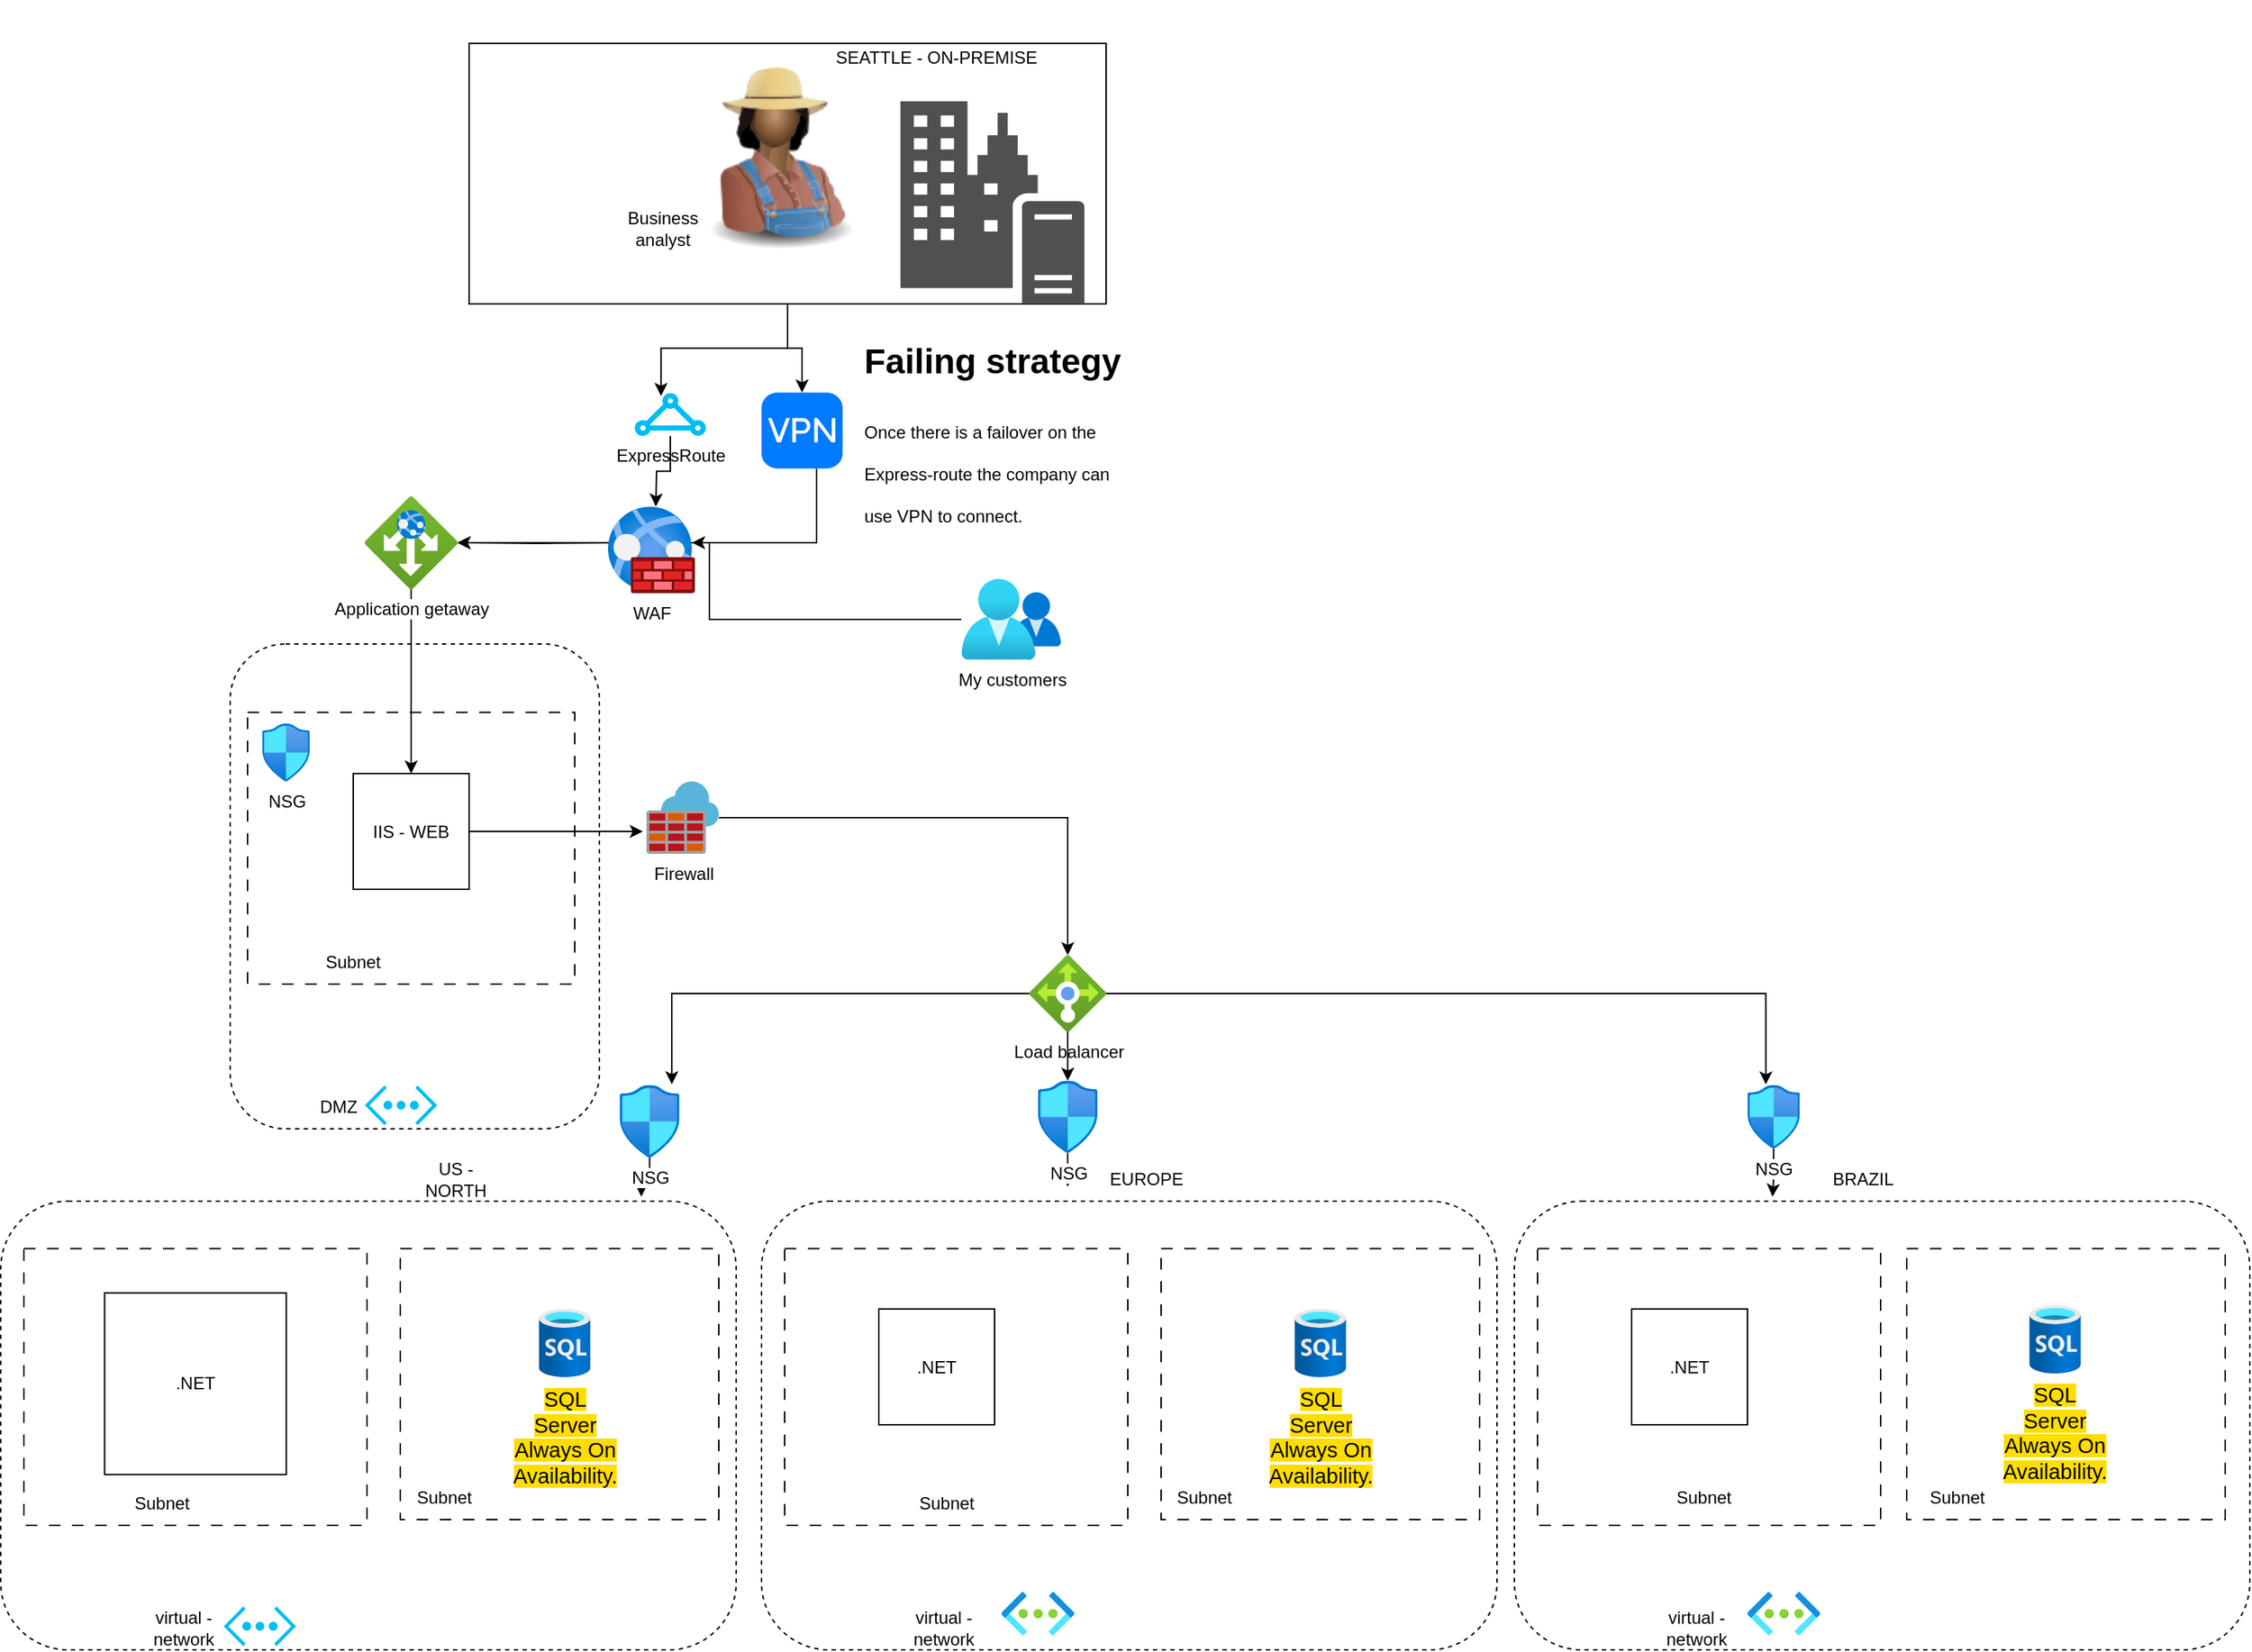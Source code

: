 <mxfile version="22.1.11" type="github">
  <diagram name="Page-1" id="91qA87hdiszA3aOv8GyX">
    <mxGraphModel dx="2927" dy="2325" grid="1" gridSize="10" guides="1" tooltips="1" connect="1" arrows="1" fold="1" page="1" pageScale="1" pageWidth="827" pageHeight="1169" math="0" shadow="0">
      <root>
        <mxCell id="0" />
        <mxCell id="1" parent="0" />
        <mxCell id="9Iidg85aKy6UL-_RCno8-112" style="edgeStyle=orthogonalEdgeStyle;rounded=0;orthogonalLoop=1;jettySize=auto;html=1;" edge="1" parent="1" source="9Iidg85aKy6UL-_RCno8-90" target="9Iidg85aKy6UL-_RCno8-105">
          <mxGeometry relative="1" as="geometry" />
        </mxCell>
        <mxCell id="9Iidg85aKy6UL-_RCno8-90" value="" style="rounded=0;whiteSpace=wrap;html=1;" vertex="1" parent="1">
          <mxGeometry x="200" y="-90" width="440" height="180" as="geometry" />
        </mxCell>
        <mxCell id="9Iidg85aKy6UL-_RCno8-50" value="" style="rounded=1;whiteSpace=wrap;html=1;dashed=1;" vertex="1" parent="1">
          <mxGeometry x="35" y="325" width="255" height="335" as="geometry" />
        </mxCell>
        <mxCell id="9Iidg85aKy6UL-_RCno8-4" value="" style="rounded=1;whiteSpace=wrap;html=1;dashed=1;" vertex="1" parent="1">
          <mxGeometry x="-123.5" y="710" width="508" height="310" as="geometry" />
        </mxCell>
        <mxCell id="9Iidg85aKy6UL-_RCno8-10" value="" style="rounded=0;whiteSpace=wrap;html=1;dashed=1;dashPattern=8 8;" vertex="1" parent="1">
          <mxGeometry x="47" y="372.25" width="226" height="187.75" as="geometry" />
        </mxCell>
        <mxCell id="9Iidg85aKy6UL-_RCno8-8" value="" style="rounded=0;whiteSpace=wrap;html=1;dashed=1;dashPattern=8 8;" vertex="1" parent="1">
          <mxGeometry x="-107.5" y="742.75" width="237" height="191.25" as="geometry" />
        </mxCell>
        <mxCell id="9Iidg85aKy6UL-_RCno8-6" value="" style="rounded=0;whiteSpace=wrap;html=1;dashed=1;dashPattern=8 8;" vertex="1" parent="1">
          <mxGeometry x="152.5" y="742.75" width="220" height="187.25" as="geometry" />
        </mxCell>
        <mxCell id="9Iidg85aKy6UL-_RCno8-1" value="IIS - WEB" style="whiteSpace=wrap;html=1;aspect=fixed;" vertex="1" parent="1">
          <mxGeometry x="120" y="414.5" width="80" height="80" as="geometry" />
        </mxCell>
        <mxCell id="9Iidg85aKy6UL-_RCno8-2" value=".NET" style="whiteSpace=wrap;html=1;aspect=fixed;" vertex="1" parent="1">
          <mxGeometry x="-51.75" y="773.38" width="125.5" height="125.5" as="geometry" />
        </mxCell>
        <mxCell id="9Iidg85aKy6UL-_RCno8-5" value="virtual - network&lt;br&gt;" style="text;strokeColor=none;align=center;fillColor=none;html=1;verticalAlign=middle;whiteSpace=wrap;rounded=0;" vertex="1" parent="1">
          <mxGeometry x="-27.5" y="990" width="60" height="30" as="geometry" />
        </mxCell>
        <mxCell id="9Iidg85aKy6UL-_RCno8-7" value="Subnet" style="text;strokeColor=none;align=center;fillColor=none;html=1;verticalAlign=middle;whiteSpace=wrap;rounded=0;" vertex="1" parent="1">
          <mxGeometry x="152.5" y="900" width="60" height="30" as="geometry" />
        </mxCell>
        <mxCell id="9Iidg85aKy6UL-_RCno8-9" value="Subnet" style="text;strokeColor=none;align=center;fillColor=none;html=1;verticalAlign=middle;whiteSpace=wrap;rounded=0;" vertex="1" parent="1">
          <mxGeometry x="-42.5" y="904" width="60" height="30" as="geometry" />
        </mxCell>
        <mxCell id="9Iidg85aKy6UL-_RCno8-11" value="Subnet" style="text;strokeColor=none;align=center;fillColor=none;html=1;verticalAlign=middle;whiteSpace=wrap;rounded=0;" vertex="1" parent="1">
          <mxGeometry x="90" y="530" width="60" height="30" as="geometry" />
        </mxCell>
        <mxCell id="9Iidg85aKy6UL-_RCno8-20" style="edgeStyle=orthogonalEdgeStyle;rounded=0;orthogonalLoop=1;jettySize=auto;html=1;" edge="1" parent="1" source="9Iidg85aKy6UL-_RCno8-25">
          <mxGeometry relative="1" as="geometry">
            <mxPoint x="415.5" y="23.0" as="sourcePoint" />
            <mxPoint x="329" y="230" as="targetPoint" />
          </mxGeometry>
        </mxCell>
        <mxCell id="9Iidg85aKy6UL-_RCno8-37" style="edgeStyle=orthogonalEdgeStyle;rounded=0;orthogonalLoop=1;jettySize=auto;html=1;" edge="1" parent="1" target="9Iidg85aKy6UL-_RCno8-35">
          <mxGeometry relative="1" as="geometry">
            <mxPoint x="304" y="255" as="sourcePoint" />
          </mxGeometry>
        </mxCell>
        <mxCell id="9Iidg85aKy6UL-_RCno8-26" value="Business analyst&lt;br&gt;" style="text;strokeColor=none;align=center;fillColor=none;html=1;verticalAlign=middle;whiteSpace=wrap;rounded=0;" vertex="1" parent="1">
          <mxGeometry x="304" y="23" width="60" height="30" as="geometry" />
        </mxCell>
        <mxCell id="9Iidg85aKy6UL-_RCno8-44" style="edgeStyle=orthogonalEdgeStyle;rounded=0;orthogonalLoop=1;jettySize=auto;html=1;" edge="1" parent="1" source="9Iidg85aKy6UL-_RCno8-35" target="9Iidg85aKy6UL-_RCno8-1">
          <mxGeometry relative="1" as="geometry" />
        </mxCell>
        <mxCell id="9Iidg85aKy6UL-_RCno8-35" value="Application getaway&lt;br&gt;" style="image;aspect=fixed;html=1;points=[];align=center;fontSize=12;image=img/lib/azure2/networking/Application_Gateways.svg;" vertex="1" parent="1">
          <mxGeometry x="128" y="223" width="64" height="64" as="geometry" />
        </mxCell>
        <mxCell id="9Iidg85aKy6UL-_RCno8-41" value="" style="image;html=1;image=img/lib/clip_art/people/Farmer_Woman_Black_128x128.png" vertex="1" parent="1">
          <mxGeometry x="309" y="-84" width="209" height="137" as="geometry" />
        </mxCell>
        <mxCell id="9Iidg85aKy6UL-_RCno8-51" value="DMZ" style="text;strokeColor=none;align=center;fillColor=none;html=1;verticalAlign=middle;whiteSpace=wrap;rounded=0;" vertex="1" parent="1">
          <mxGeometry x="80" y="630" width="60" height="30" as="geometry" />
        </mxCell>
        <mxCell id="9Iidg85aKy6UL-_RCno8-52" value="" style="edgeStyle=orthogonalEdgeStyle;rounded=0;orthogonalLoop=1;jettySize=auto;html=1;" edge="1" parent="1" source="9Iidg85aKy6UL-_RCno8-1">
          <mxGeometry relative="1" as="geometry">
            <mxPoint x="200" y="455" as="sourcePoint" />
            <mxPoint x="320" y="454.5" as="targetPoint" />
          </mxGeometry>
        </mxCell>
        <mxCell id="9Iidg85aKy6UL-_RCno8-54" value="&lt;meta charset=&quot;utf-8&quot;&gt;&lt;b id=&quot;docs-internal-guid-7738dd8b-7fff-8908-fcbc-ecf5016bc767&quot; style=&quot;font-weight:normal;&quot;&gt;&lt;span style=&quot;font-size: 11pt; font-family: Arial, sans-serif; color: rgb(0, 0, 0); background-color: rgb(255, 221, 0); font-weight: 400; font-style: normal; font-variant: normal; text-decoration: none; vertical-align: baseline;&quot;&gt;SQL Server Always On Availability.&lt;/span&gt;&lt;/b&gt;" style="whiteSpace=wrap;html=1;aspect=fixed;shape=image;labelBackgroundColor=default;verticalAlign=top;verticalLabelPosition=bottom;points=[];image=img/lib/azure2/databases/SQL_Database.svg;" vertex="1" parent="1">
          <mxGeometry x="242.5" y="784.5" width="47" height="47" as="geometry" />
        </mxCell>
        <mxCell id="9Iidg85aKy6UL-_RCno8-56" value="" style="rounded=1;whiteSpace=wrap;html=1;dashed=1;" vertex="1" parent="1">
          <mxGeometry x="402" y="710" width="508" height="310" as="geometry" />
        </mxCell>
        <mxCell id="9Iidg85aKy6UL-_RCno8-57" value="" style="rounded=0;whiteSpace=wrap;html=1;dashed=1;dashPattern=8 8;" vertex="1" parent="1">
          <mxGeometry x="418" y="742.75" width="237" height="191.25" as="geometry" />
        </mxCell>
        <mxCell id="9Iidg85aKy6UL-_RCno8-58" value="" style="rounded=0;whiteSpace=wrap;html=1;dashed=1;dashPattern=8 8;" vertex="1" parent="1">
          <mxGeometry x="678" y="742.75" width="220" height="187.25" as="geometry" />
        </mxCell>
        <mxCell id="9Iidg85aKy6UL-_RCno8-60" value=".NET" style="whiteSpace=wrap;html=1;aspect=fixed;" vertex="1" parent="1">
          <mxGeometry x="483" y="784.5" width="80" height="80" as="geometry" />
        </mxCell>
        <mxCell id="9Iidg85aKy6UL-_RCno8-61" value="virtual - network&lt;br&gt;" style="text;strokeColor=none;align=center;fillColor=none;html=1;verticalAlign=middle;whiteSpace=wrap;rounded=0;" vertex="1" parent="1">
          <mxGeometry x="498" y="990" width="60" height="30" as="geometry" />
        </mxCell>
        <mxCell id="9Iidg85aKy6UL-_RCno8-62" value="Subnet" style="text;strokeColor=none;align=center;fillColor=none;html=1;verticalAlign=middle;whiteSpace=wrap;rounded=0;" vertex="1" parent="1">
          <mxGeometry x="678" y="900" width="60" height="30" as="geometry" />
        </mxCell>
        <mxCell id="9Iidg85aKy6UL-_RCno8-63" value="&lt;meta charset=&quot;utf-8&quot;&gt;&lt;b id=&quot;docs-internal-guid-7738dd8b-7fff-8908-fcbc-ecf5016bc767&quot; style=&quot;font-weight:normal;&quot;&gt;&lt;span style=&quot;font-size: 11pt; font-family: Arial, sans-serif; color: rgb(0, 0, 0); background-color: rgb(255, 221, 0); font-weight: 400; font-style: normal; font-variant: normal; text-decoration: none; vertical-align: baseline;&quot;&gt;SQL Server Always On Availability.&lt;/span&gt;&lt;/b&gt;" style="whiteSpace=wrap;html=1;aspect=fixed;shape=image;labelBackgroundColor=default;verticalAlign=top;verticalLabelPosition=bottom;points=[];image=img/lib/azure2/databases/SQL_Database.svg;" vertex="1" parent="1">
          <mxGeometry x="764.5" y="784.5" width="47" height="47" as="geometry" />
        </mxCell>
        <mxCell id="9Iidg85aKy6UL-_RCno8-64" value="" style="rounded=1;whiteSpace=wrap;html=1;dashed=1;" vertex="1" parent="1">
          <mxGeometry x="922" y="710" width="508" height="310" as="geometry" />
        </mxCell>
        <mxCell id="9Iidg85aKy6UL-_RCno8-65" value="" style="rounded=0;whiteSpace=wrap;html=1;dashed=1;dashPattern=8 8;" vertex="1" parent="1">
          <mxGeometry x="938" y="742.75" width="237" height="191.25" as="geometry" />
        </mxCell>
        <mxCell id="9Iidg85aKy6UL-_RCno8-66" value="" style="rounded=0;whiteSpace=wrap;html=1;dashed=1;dashPattern=8 8;" vertex="1" parent="1">
          <mxGeometry x="1193" y="742.75" width="220" height="187.25" as="geometry" />
        </mxCell>
        <mxCell id="9Iidg85aKy6UL-_RCno8-68" value=".NET" style="whiteSpace=wrap;html=1;aspect=fixed;" vertex="1" parent="1">
          <mxGeometry x="1003" y="784.5" width="80" height="80" as="geometry" />
        </mxCell>
        <mxCell id="9Iidg85aKy6UL-_RCno8-69" value="virtual - network&lt;br&gt;" style="text;strokeColor=none;align=center;fillColor=none;html=1;verticalAlign=middle;whiteSpace=wrap;rounded=0;" vertex="1" parent="1">
          <mxGeometry x="1018" y="990" width="60" height="30" as="geometry" />
        </mxCell>
        <mxCell id="9Iidg85aKy6UL-_RCno8-70" value="Subnet" style="text;strokeColor=none;align=center;fillColor=none;html=1;verticalAlign=middle;whiteSpace=wrap;rounded=0;" vertex="1" parent="1">
          <mxGeometry x="1198" y="900" width="60" height="30" as="geometry" />
        </mxCell>
        <mxCell id="9Iidg85aKy6UL-_RCno8-71" value="&lt;meta charset=&quot;utf-8&quot;&gt;&lt;b id=&quot;docs-internal-guid-7738dd8b-7fff-8908-fcbc-ecf5016bc767&quot; style=&quot;font-weight:normal;&quot;&gt;&lt;span style=&quot;font-size: 11pt; font-family: Arial, sans-serif; color: rgb(0, 0, 0); background-color: rgb(255, 221, 0); font-weight: 400; font-style: normal; font-variant: normal; text-decoration: none; vertical-align: baseline;&quot;&gt;SQL Server Always On Availability.&lt;/span&gt;&lt;/b&gt;" style="whiteSpace=wrap;html=1;aspect=fixed;shape=image;labelBackgroundColor=default;verticalAlign=top;verticalLabelPosition=bottom;points=[];image=img/lib/azure2/databases/SQL_Database.svg;" vertex="1" parent="1">
          <mxGeometry x="1272" y="782" width="47" height="47" as="geometry" />
        </mxCell>
        <mxCell id="9Iidg85aKy6UL-_RCno8-101" style="edgeStyle=orthogonalEdgeStyle;rounded=0;orthogonalLoop=1;jettySize=auto;html=1;" edge="1" parent="1" source="9Iidg85aKy6UL-_RCno8-120">
          <mxGeometry relative="1" as="geometry">
            <mxPoint x="613.5" y="700" as="targetPoint" />
          </mxGeometry>
        </mxCell>
        <mxCell id="9Iidg85aKy6UL-_RCno8-73" value="Load balancer&lt;br&gt;" style="image;aspect=fixed;html=1;points=[];align=center;fontSize=12;image=img/lib/azure2/networking/Load_Balancers.svg;" vertex="1" parent="1">
          <mxGeometry x="587" y="540" width="53" height="53" as="geometry" />
        </mxCell>
        <mxCell id="9Iidg85aKy6UL-_RCno8-79" value="EUROPE" style="text;strokeColor=none;align=center;fillColor=none;html=1;verticalAlign=middle;whiteSpace=wrap;rounded=0;" vertex="1" parent="1">
          <mxGeometry x="638" y="680" width="60" height="30" as="geometry" />
        </mxCell>
        <mxCell id="9Iidg85aKy6UL-_RCno8-80" value="BRAZIL" style="text;strokeColor=none;align=center;fillColor=none;html=1;verticalAlign=middle;whiteSpace=wrap;rounded=0;" vertex="1" parent="1">
          <mxGeometry x="1133" y="680" width="60" height="30" as="geometry" />
        </mxCell>
        <mxCell id="9Iidg85aKy6UL-_RCno8-81" value="US -NORTH" style="text;strokeColor=none;align=center;fillColor=none;html=1;verticalAlign=middle;whiteSpace=wrap;rounded=0;" vertex="1" parent="1">
          <mxGeometry x="160.5" y="680" width="60" height="30" as="geometry" />
        </mxCell>
        <mxCell id="9Iidg85aKy6UL-_RCno8-99" style="edgeStyle=orthogonalEdgeStyle;rounded=0;orthogonalLoop=1;jettySize=auto;html=1;" edge="1" parent="1" source="9Iidg85aKy6UL-_RCno8-82" target="9Iidg85aKy6UL-_RCno8-73">
          <mxGeometry relative="1" as="geometry" />
        </mxCell>
        <mxCell id="9Iidg85aKy6UL-_RCno8-82" value="Firewall&lt;br&gt;" style="image;sketch=0;aspect=fixed;html=1;points=[];align=center;fontSize=12;image=img/lib/mscae/Azure_Firewall.svg;" vertex="1" parent="1">
          <mxGeometry x="322.5" y="420" width="50" height="50" as="geometry" />
        </mxCell>
        <mxCell id="9Iidg85aKy6UL-_RCno8-83" value="Subnet" style="text;strokeColor=none;align=center;fillColor=none;html=1;verticalAlign=middle;whiteSpace=wrap;rounded=0;" vertex="1" parent="1">
          <mxGeometry x="500" y="904" width="60" height="30" as="geometry" />
        </mxCell>
        <mxCell id="9Iidg85aKy6UL-_RCno8-84" value="Subnet" style="text;strokeColor=none;align=center;fillColor=none;html=1;verticalAlign=middle;whiteSpace=wrap;rounded=0;" vertex="1" parent="1">
          <mxGeometry x="1023" y="900" width="60" height="30" as="geometry" />
        </mxCell>
        <mxCell id="9Iidg85aKy6UL-_RCno8-25" value="ExpressRoute&lt;br&gt;" style="verticalLabelPosition=bottom;html=1;verticalAlign=top;align=center;strokeColor=none;fillColor=#00BEF2;shape=mxgraph.azure.express_route;pointerEvents=1;" vertex="1" parent="1">
          <mxGeometry x="314" y="151.25" width="50" height="30" as="geometry" />
        </mxCell>
        <mxCell id="9Iidg85aKy6UL-_RCno8-91" value="SEATTLE - ON-PREMISE" style="text;strokeColor=none;align=center;fillColor=none;html=1;verticalAlign=middle;whiteSpace=wrap;rounded=0;" vertex="1" parent="1">
          <mxGeometry x="428" y="-120" width="190" height="80" as="geometry" />
        </mxCell>
        <mxCell id="9Iidg85aKy6UL-_RCno8-92" value="" style="sketch=0;pointerEvents=1;shadow=0;dashed=0;html=1;strokeColor=none;fillColor=#505050;labelPosition=center;verticalLabelPosition=bottom;verticalAlign=top;outlineConnect=0;align=center;shape=mxgraph.office.servers.on_premises_server;" vertex="1" parent="1">
          <mxGeometry x="498" y="-50" width="127" height="140" as="geometry" />
        </mxCell>
        <mxCell id="9Iidg85aKy6UL-_RCno8-94" value="" style="verticalLabelPosition=bottom;html=1;verticalAlign=top;align=center;strokeColor=none;fillColor=#00BEF2;shape=mxgraph.azure.virtual_network;pointerEvents=1;" vertex="1" parent="1">
          <mxGeometry x="30.5" y="990" width="50" height="27.5" as="geometry" />
        </mxCell>
        <mxCell id="9Iidg85aKy6UL-_RCno8-95" value="" style="verticalLabelPosition=bottom;html=1;verticalAlign=top;align=center;strokeColor=none;fillColor=#00BEF2;shape=mxgraph.azure.virtual_network;pointerEvents=1;" vertex="1" parent="1">
          <mxGeometry x="128" y="630" width="50" height="27.5" as="geometry" />
        </mxCell>
        <mxCell id="9Iidg85aKy6UL-_RCno8-96" value="" style="image;aspect=fixed;html=1;points=[];align=center;fontSize=12;image=img/lib/azure2/networking/Virtual_Networks.svg;" vertex="1" parent="1">
          <mxGeometry x="567.75" y="980" width="50.25" height="30" as="geometry" />
        </mxCell>
        <mxCell id="9Iidg85aKy6UL-_RCno8-97" value="" style="image;aspect=fixed;html=1;points=[];align=center;fontSize=12;image=img/lib/azure2/networking/Virtual_Networks.svg;" vertex="1" parent="1">
          <mxGeometry x="1083" y="980" width="50.25" height="30" as="geometry" />
        </mxCell>
        <mxCell id="9Iidg85aKy6UL-_RCno8-100" style="edgeStyle=orthogonalEdgeStyle;rounded=0;orthogonalLoop=1;jettySize=auto;html=1;entryX=0.871;entryY=-0.01;entryDx=0;entryDy=0;entryPerimeter=0;" edge="1" parent="1" source="9Iidg85aKy6UL-_RCno8-116" target="9Iidg85aKy6UL-_RCno8-4">
          <mxGeometry relative="1" as="geometry" />
        </mxCell>
        <mxCell id="9Iidg85aKy6UL-_RCno8-102" style="edgeStyle=orthogonalEdgeStyle;rounded=0;orthogonalLoop=1;jettySize=auto;html=1;entryX=0.351;entryY=-0.01;entryDx=0;entryDy=0;entryPerimeter=0;" edge="1" parent="1" source="9Iidg85aKy6UL-_RCno8-121" target="9Iidg85aKy6UL-_RCno8-64">
          <mxGeometry relative="1" as="geometry" />
        </mxCell>
        <mxCell id="9Iidg85aKy6UL-_RCno8-104" style="edgeStyle=orthogonalEdgeStyle;rounded=0;orthogonalLoop=1;jettySize=auto;html=1;entryX=0.372;entryY=0.078;entryDx=0;entryDy=0;entryPerimeter=0;" edge="1" parent="1" source="9Iidg85aKy6UL-_RCno8-90" target="9Iidg85aKy6UL-_RCno8-25">
          <mxGeometry relative="1" as="geometry" />
        </mxCell>
        <mxCell id="9Iidg85aKy6UL-_RCno8-113" style="edgeStyle=orthogonalEdgeStyle;rounded=0;orthogonalLoop=1;jettySize=auto;html=1;" edge="1" parent="1" source="9Iidg85aKy6UL-_RCno8-105">
          <mxGeometry relative="1" as="geometry">
            <mxPoint x="354" y="255" as="targetPoint" />
            <Array as="points">
              <mxPoint x="440" y="255" />
            </Array>
          </mxGeometry>
        </mxCell>
        <mxCell id="9Iidg85aKy6UL-_RCno8-105" value="" style="html=1;strokeWidth=1;shadow=0;dashed=0;shape=mxgraph.ios7.misc.vpn;fillColor=#007AFF;strokeColor=none;buttonText=;strokeColor2=#222222;fontColor=#222222;fontSize=8;verticalLabelPosition=bottom;verticalAlign=top;align=center;sketch=0;" vertex="1" parent="1">
          <mxGeometry x="402" y="151.25" width="56" height="52.5" as="geometry" />
        </mxCell>
        <mxCell id="9Iidg85aKy6UL-_RCno8-115" value="&lt;h1&gt;&lt;span style=&quot;background-color: initial;&quot;&gt;Failing strategy&lt;/span&gt;&lt;/h1&gt;&lt;h1&gt;&lt;span style=&quot;background-color: initial;&quot;&gt;&lt;span style=&quot;font-size: 12px; font-weight: normal;&quot;&gt;Once there is a &lt;/span&gt;&lt;span style=&quot;font-size: 12px; font-weight: 400;&quot;&gt;failover&lt;/span&gt;&lt;span style=&quot;font-size: 12px; font-weight: normal;&quot;&gt;&amp;nbsp;on the &lt;/span&gt;&lt;span style=&quot;font-size: 12px; font-weight: 400;&quot;&gt;Express-route&lt;/span&gt;&lt;span style=&quot;font-size: 12px; font-weight: normal;&quot;&gt;&amp;nbsp;the company can use VPN to connect.&lt;/span&gt;&lt;/span&gt;&lt;br&gt;&lt;/h1&gt;" style="text;html=1;strokeColor=none;fillColor=none;spacing=5;spacingTop=-20;whiteSpace=wrap;overflow=hidden;rounded=0;" vertex="1" parent="1">
          <mxGeometry x="468" y="110" width="187" height="150" as="geometry" />
        </mxCell>
        <mxCell id="9Iidg85aKy6UL-_RCno8-122" value="" style="edgeStyle=orthogonalEdgeStyle;rounded=0;orthogonalLoop=1;jettySize=auto;html=1;entryX=0.351;entryY=-0.01;entryDx=0;entryDy=0;entryPerimeter=0;" edge="1" parent="1" source="9Iidg85aKy6UL-_RCno8-73" target="9Iidg85aKy6UL-_RCno8-121">
          <mxGeometry relative="1" as="geometry">
            <mxPoint x="640" y="567" as="sourcePoint" />
            <mxPoint x="1100" y="707" as="targetPoint" />
          </mxGeometry>
        </mxCell>
        <mxCell id="9Iidg85aKy6UL-_RCno8-121" value="NSG&lt;br&gt;" style="image;aspect=fixed;html=1;points=[];align=center;fontSize=12;image=img/lib/azure2/networking/Network_Security_Groups.svg;" vertex="1" parent="1">
          <mxGeometry x="1083" y="629.75" width="36.24" height="44" as="geometry" />
        </mxCell>
        <mxCell id="9Iidg85aKy6UL-_RCno8-123" value="" style="edgeStyle=orthogonalEdgeStyle;rounded=0;orthogonalLoop=1;jettySize=auto;html=1;" edge="1" parent="1" source="9Iidg85aKy6UL-_RCno8-73" target="9Iidg85aKy6UL-_RCno8-120">
          <mxGeometry relative="1" as="geometry">
            <mxPoint x="613.5" y="700" as="targetPoint" />
            <mxPoint x="614" y="593" as="sourcePoint" />
          </mxGeometry>
        </mxCell>
        <mxCell id="9Iidg85aKy6UL-_RCno8-120" value="NSG&lt;br&gt;" style="image;aspect=fixed;html=1;points=[];align=center;fontSize=12;image=img/lib/azure2/networking/Network_Security_Groups.svg;" vertex="1" parent="1">
          <mxGeometry x="592.91" y="626.75" width="41.18" height="50" as="geometry" />
        </mxCell>
        <mxCell id="9Iidg85aKy6UL-_RCno8-124" value="" style="edgeStyle=orthogonalEdgeStyle;rounded=0;orthogonalLoop=1;jettySize=auto;html=1;entryX=0.871;entryY=-0.01;entryDx=0;entryDy=0;entryPerimeter=0;" edge="1" parent="1" source="9Iidg85aKy6UL-_RCno8-73" target="9Iidg85aKy6UL-_RCno8-116">
          <mxGeometry relative="1" as="geometry">
            <mxPoint x="587" y="567" as="sourcePoint" />
            <mxPoint x="319" y="707" as="targetPoint" />
          </mxGeometry>
        </mxCell>
        <mxCell id="9Iidg85aKy6UL-_RCno8-116" value="NSG&lt;br&gt;" style="image;aspect=fixed;html=1;points=[];align=center;fontSize=12;image=img/lib/azure2/networking/Network_Security_Groups.svg;" vertex="1" parent="1">
          <mxGeometry x="304" y="629.75" width="41.38" height="50.25" as="geometry" />
        </mxCell>
        <mxCell id="9Iidg85aKy6UL-_RCno8-125" value="NSG&lt;br&gt;" style="image;aspect=fixed;html=1;points=[];align=center;fontSize=12;image=img/lib/azure2/networking/Network_Security_Groups.svg;" vertex="1" parent="1">
          <mxGeometry x="57.06" y="380" width="32.94" height="40" as="geometry" />
        </mxCell>
        <mxCell id="9Iidg85aKy6UL-_RCno8-127" style="edgeStyle=orthogonalEdgeStyle;rounded=0;orthogonalLoop=1;jettySize=auto;html=1;" edge="1" parent="1" source="9Iidg85aKy6UL-_RCno8-126" target="9Iidg85aKy6UL-_RCno8-35">
          <mxGeometry relative="1" as="geometry" />
        </mxCell>
        <mxCell id="9Iidg85aKy6UL-_RCno8-126" value="My customers&lt;br&gt;" style="image;aspect=fixed;html=1;points=[];align=center;fontSize=12;image=img/lib/azure2/management_governance/My_Customers.svg;" vertex="1" parent="1">
          <mxGeometry x="540" y="280" width="69" height="56.0" as="geometry" />
        </mxCell>
        <mxCell id="9Iidg85aKy6UL-_RCno8-129" value="WAF" style="image;aspect=fixed;html=1;points=[];align=center;fontSize=12;image=img/lib/azure2/networking/Web_Application_Firewall_Policies_WAF.svg;" vertex="1" parent="1">
          <mxGeometry x="296" y="230" width="60" height="60" as="geometry" />
        </mxCell>
      </root>
    </mxGraphModel>
  </diagram>
</mxfile>
